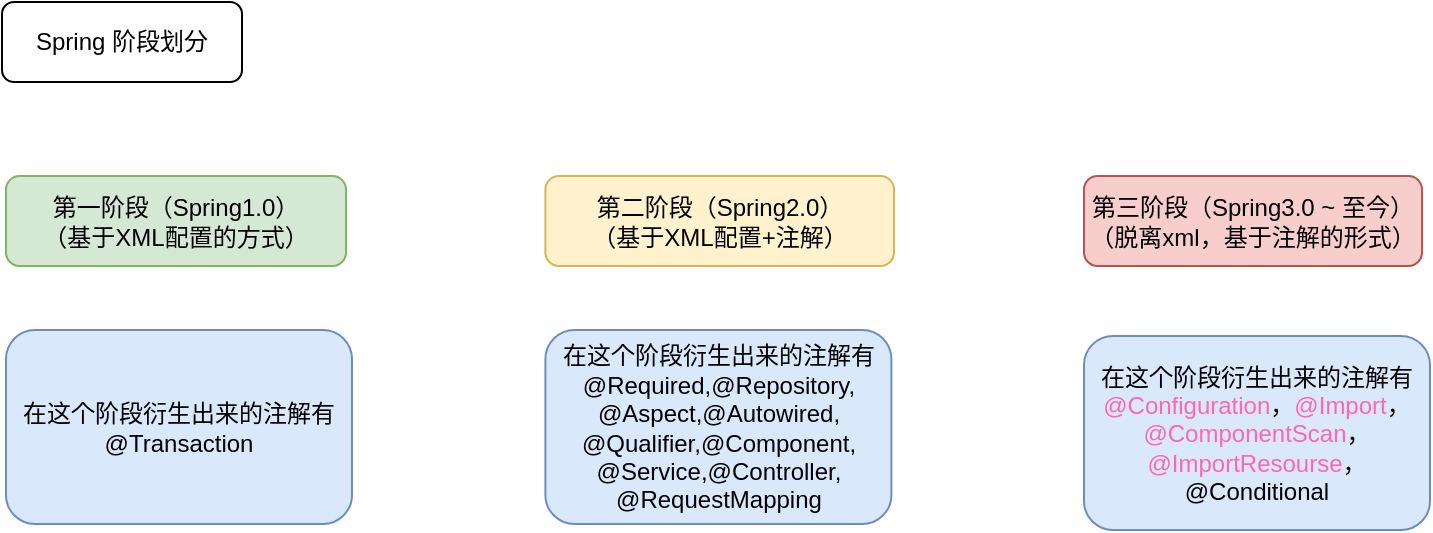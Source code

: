<mxfile version="28.2.4">
  <diagram name="第 1 页" id="ZmwT_X2YFcdZnKuKyjx4">
    <mxGraphModel dx="1213" dy="730" grid="0" gridSize="10" guides="1" tooltips="1" connect="1" arrows="1" fold="1" page="1" pageScale="1" pageWidth="827" pageHeight="1169" math="0" shadow="0">
      <root>
        <mxCell id="0" />
        <mxCell id="1" parent="0" />
        <mxCell id="9y2OMBUPptEPePD41EP_-1" value="Spring 阶段划分" style="rounded=1;whiteSpace=wrap;html=1;" parent="1" vertex="1">
          <mxGeometry x="71" y="43" width="120" height="40" as="geometry" />
        </mxCell>
        <mxCell id="CRIQ0p4wAAM1cMivIsNs-1" value="第一阶段（Spring1.0）&lt;br&gt;（基于XML配置的方式）" style="rounded=1;whiteSpace=wrap;html=1;container=0;fillColor=#d5e8d4;strokeColor=#82b366;textShadow=0;labelBackgroundColor=none;glass=0;" vertex="1" parent="1">
          <mxGeometry x="73" y="130" width="170" height="45" as="geometry" />
        </mxCell>
        <mxCell id="CRIQ0p4wAAM1cMivIsNs-2" value="第二阶段（Spring2.0）&lt;br&gt;（基于XML配置+注解）" style="rounded=1;whiteSpace=wrap;html=1;container=0;fillColor=#fff2cc;strokeColor=#d6b656;textShadow=0;labelBackgroundColor=none;glass=0;" vertex="1" parent="1">
          <mxGeometry x="342.7" y="130" width="174.3" height="45" as="geometry" />
        </mxCell>
        <mxCell id="CRIQ0p4wAAM1cMivIsNs-3" value="第三阶段（Spring3.0 ~ 至今）&lt;br&gt;（脱离xml，基于注解的形式）" style="rounded=1;whiteSpace=wrap;html=1;container=0;fillColor=#f8cecc;strokeColor=#b85450;textShadow=0;labelBackgroundColor=none;glass=0;" vertex="1" parent="1">
          <mxGeometry x="612" y="130" width="169" height="45" as="geometry" />
        </mxCell>
        <mxCell id="CRIQ0p4wAAM1cMivIsNs-12" value="在这个阶段衍生出来的注解有@Transaction" style="rounded=1;whiteSpace=wrap;html=1;fillColor=#dae8fc;strokeColor=#6c8ebf;textShadow=0;labelBackgroundColor=none;glass=0;" vertex="1" parent="1">
          <mxGeometry x="73" y="207" width="173" height="97" as="geometry" />
        </mxCell>
        <mxCell id="CRIQ0p4wAAM1cMivIsNs-13" value="在这个阶段衍生出来的注解有&lt;br&gt;@Required,@Repository,&lt;div&gt;@Aspect,@Autowired,&lt;/div&gt;&lt;div&gt;@Qualifier,@Component,&lt;/div&gt;&lt;div&gt;@Service,@Controller,&lt;/div&gt;&lt;div&gt;@RequestMapping&lt;/div&gt;" style="rounded=1;whiteSpace=wrap;html=1;fillColor=#dae8fc;strokeColor=#6c8ebf;textShadow=0;labelBackgroundColor=none;glass=0;" vertex="1" parent="1">
          <mxGeometry x="342.7" y="207" width="173" height="97" as="geometry" />
        </mxCell>
        <mxCell id="CRIQ0p4wAAM1cMivIsNs-14" value="在这个阶段衍生出来的注解有&lt;br&gt;&lt;font style=&quot;color: rgb(255, 102, 179);&quot;&gt;@Configuration&lt;/font&gt;，&lt;font style=&quot;color: rgb(255, 102, 179);&quot;&gt;@Import&lt;/font&gt;，&lt;font style=&quot;color: rgb(255, 102, 179);&quot;&gt;@ComponentScan&lt;/font&gt;，&lt;font style=&quot;color: rgb(255, 102, 179);&quot;&gt;@ImportResourse&lt;/font&gt;，@Conditional" style="rounded=1;whiteSpace=wrap;html=1;fillColor=#dae8fc;strokeColor=#6c8ebf;textShadow=0;labelBackgroundColor=none;glass=0;" vertex="1" parent="1">
          <mxGeometry x="612" y="210" width="173" height="97" as="geometry" />
        </mxCell>
      </root>
    </mxGraphModel>
  </diagram>
</mxfile>
